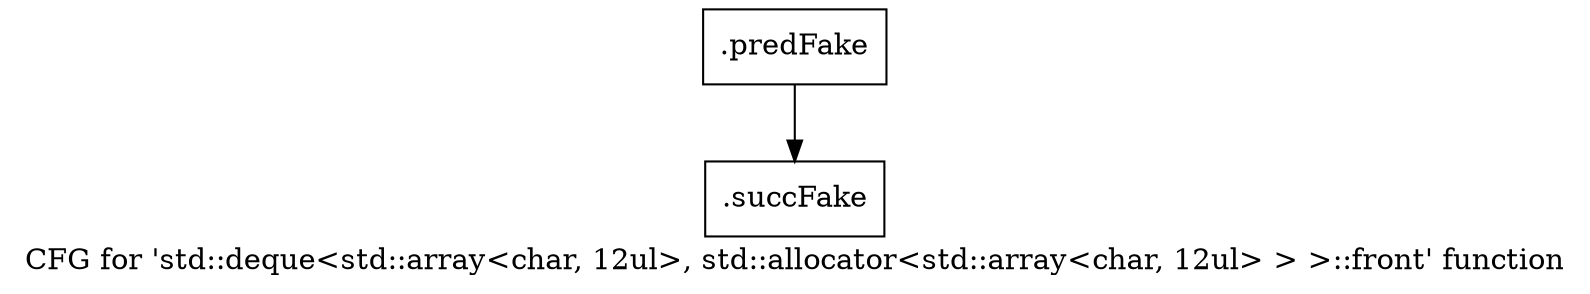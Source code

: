 digraph "CFG for 'std::deque\<std::array\<char, 12ul\>, std::allocator\<std::array\<char, 12ul\> \> \>::front' function" {
	label="CFG for 'std::deque\<std::array\<char, 12ul\>, std::allocator\<std::array\<char, 12ul\> \> \>::front' function";

	Node0x46e2340 [shape=record,filename="",linenumber="",label="{.predFake}"];
	Node0x46e2340 -> Node0x47e9fe0[ callList="" memoryops="" filename="/media/miguel/NewVolume/Linux/Xilinx/Vitis_HLS/2020.2/tps/lnx64/gcc-6.2.0/lib/gcc/x86_64-pc-linux-gnu/6.2.0/../../../../include/c++/6.2.0/bits/stl_deque.h" execusionnum="148"];
	Node0x47e9fe0 [shape=record,filename="/media/miguel/NewVolume/Linux/Xilinx/Vitis_HLS/2020.2/tps/lnx64/gcc-6.2.0/lib/gcc/x86_64-pc-linux-gnu/6.2.0/../../../../include/c++/6.2.0/bits/stl_deque.h",linenumber="1439",label="{.succFake}"];
}

